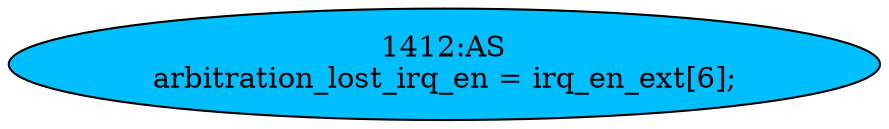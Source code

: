 strict digraph "" {
	node [label="\N"];
	"1412:AS"	 [ast="<pyverilog.vparser.ast.Assign object at 0x7fd773346190>",
		def_var="['arbitration_lost_irq_en']",
		fillcolor=deepskyblue,
		label="1412:AS
arbitration_lost_irq_en = irq_en_ext[6];",
		statements="[]",
		style=filled,
		typ=Assign,
		use_var="['irq_en_ext']"];
}
